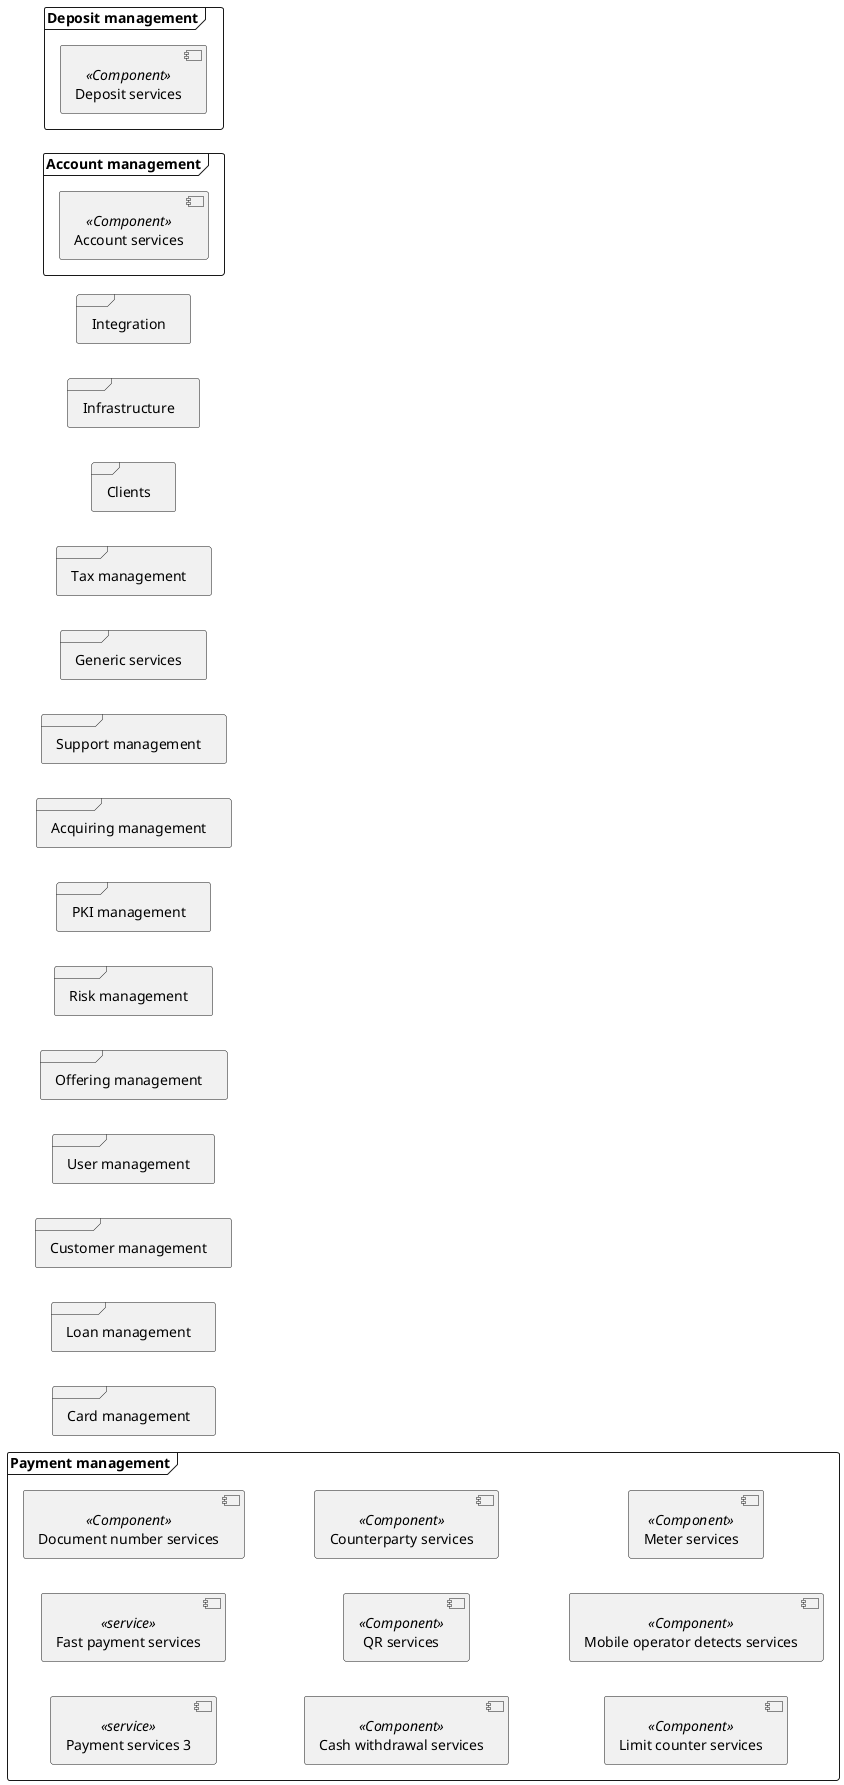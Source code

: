 @startuml components-library

left to right direction

frame "Payment management" {
    component "Payment services 3" as Payment <<service>>
    component "Fast payment services" as FastPayment <<service>>
    component "Document number services" as DocumentNumber <<Component>>
    component "Cash withdrawal services" as CashWithdrawal <<Component>>
    component "QR services" as QR <<Component>>
    component "Counterparty services" as Counterparty <<Component>>
    component "Limit counter services" as LimitCounter <<Component>>
    component "Mobile operator detects services" as MobileOperatorDetects <<Component>>
    component "Meter services" as Meter <<Component>>
}

frame "Account management" {
    component "Account services" as Account <<Component>>
}

frame "Deposit management" {
    component "Deposit services" as Deposit <<Component>>
}

frame "Card management" {
    
}

frame "Loan management" {
    
}

frame "Customer management" {
    
}

frame "User management" {

}

frame "Offering management" {

}

frame "Risk management" {

}

frame "PKI management" {

}

frame "Acquiring management" {

}

frame "Support management" {

}

frame "Generic services" {

}

frame "Tax management" {

}


'Technical layer

frame "Clients" {

}

frame "Infrastructure" {

}

frame "Integration" {

}

@enduml